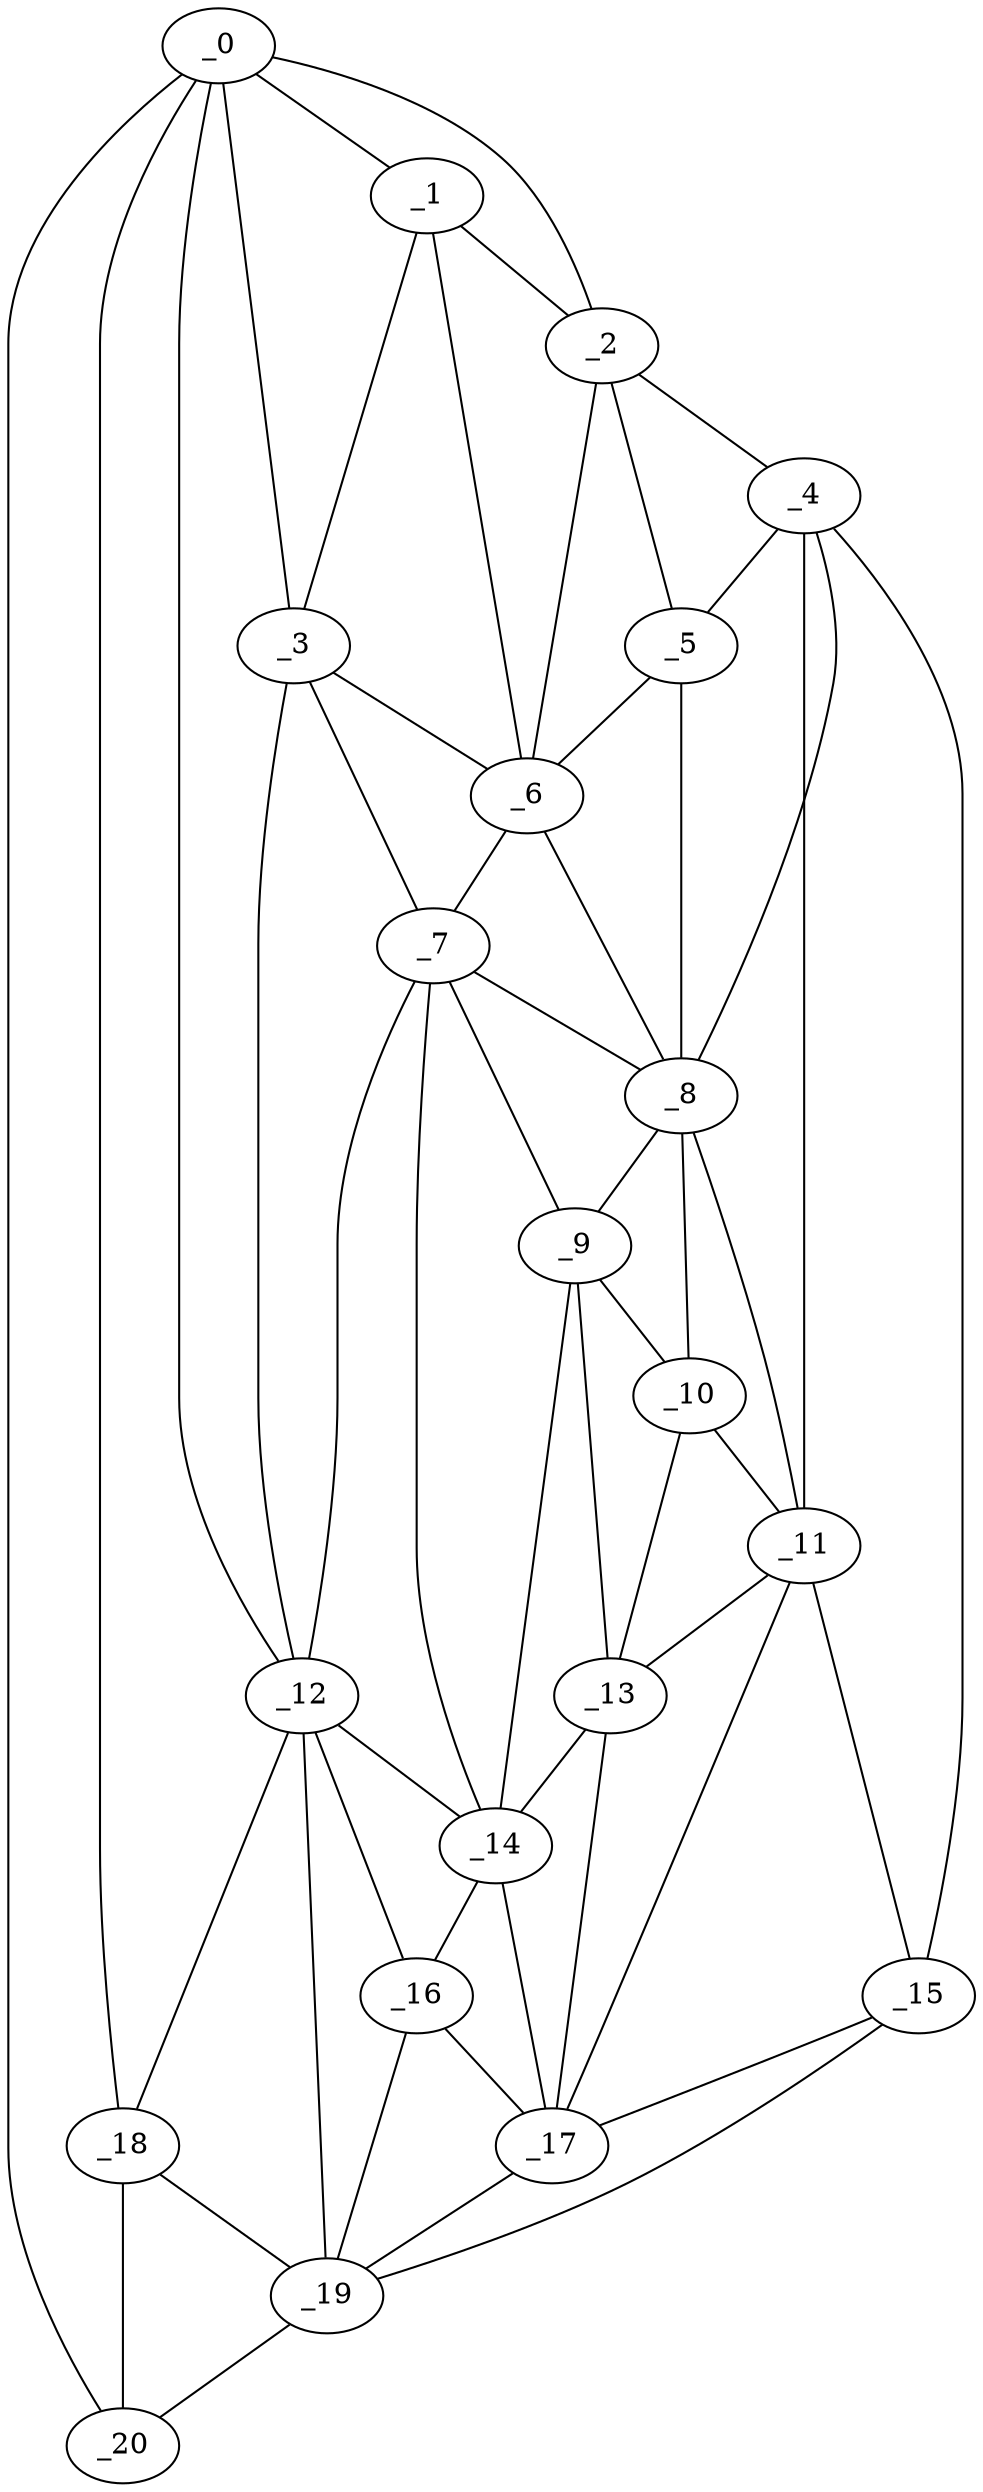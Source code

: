 graph "obj26__180.gxl" {
	_0	 [x=19,
		y=15];
	_1	 [x=35,
		y=56];
	_0 -- _1	 [valence=2];
	_2	 [x=35,
		y=69];
	_0 -- _2	 [valence=1];
	_3	 [x=39,
		y=50];
	_0 -- _3	 [valence=2];
	_12	 [x=84,
		y=52];
	_0 -- _12	 [valence=2];
	_18	 [x=109,
		y=24];
	_0 -- _18	 [valence=2];
	_20	 [x=111,
		y=16];
	_0 -- _20	 [valence=1];
	_1 -- _2	 [valence=1];
	_1 -- _3	 [valence=1];
	_6	 [x=43,
		y=61];
	_1 -- _6	 [valence=2];
	_4	 [x=39,
		y=81];
	_2 -- _4	 [valence=1];
	_5	 [x=40,
		y=74];
	_2 -- _5	 [valence=2];
	_2 -- _6	 [valence=2];
	_3 -- _6	 [valence=2];
	_7	 [x=78,
		y=62];
	_3 -- _7	 [valence=2];
	_3 -- _12	 [valence=2];
	_4 -- _5	 [valence=2];
	_8	 [x=78,
		y=79];
	_4 -- _8	 [valence=1];
	_11	 [x=83,
		y=83];
	_4 -- _11	 [valence=2];
	_15	 [x=105,
		y=106];
	_4 -- _15	 [valence=1];
	_5 -- _6	 [valence=2];
	_5 -- _8	 [valence=2];
	_6 -- _7	 [valence=2];
	_6 -- _8	 [valence=2];
	_7 -- _8	 [valence=1];
	_9	 [x=82,
		y=68];
	_7 -- _9	 [valence=2];
	_7 -- _12	 [valence=2];
	_14	 [x=86,
		y=59];
	_7 -- _14	 [valence=1];
	_8 -- _9	 [valence=1];
	_10	 [x=82,
		y=76];
	_8 -- _10	 [valence=2];
	_8 -- _11	 [valence=2];
	_9 -- _10	 [valence=1];
	_13	 [x=85,
		y=72];
	_9 -- _13	 [valence=2];
	_9 -- _14	 [valence=1];
	_10 -- _11	 [valence=1];
	_10 -- _13	 [valence=2];
	_11 -- _13	 [valence=2];
	_11 -- _15	 [valence=1];
	_17	 [x=107,
		y=62];
	_11 -- _17	 [valence=2];
	_12 -- _14	 [valence=1];
	_16	 [x=107,
		y=53];
	_12 -- _16	 [valence=2];
	_12 -- _18	 [valence=2];
	_19	 [x=110,
		y=31];
	_12 -- _19	 [valence=2];
	_13 -- _14	 [valence=2];
	_13 -- _17	 [valence=1];
	_14 -- _16	 [valence=2];
	_14 -- _17	 [valence=1];
	_15 -- _17	 [valence=1];
	_15 -- _19	 [valence=1];
	_16 -- _17	 [valence=2];
	_16 -- _19	 [valence=2];
	_17 -- _19	 [valence=1];
	_18 -- _19	 [valence=2];
	_18 -- _20	 [valence=2];
	_19 -- _20	 [valence=1];
}
